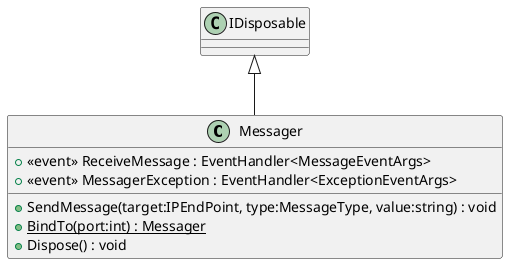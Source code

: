 @startuml
class Messager {
    +  <<event>> ReceiveMessage : EventHandler<MessageEventArgs> 
    +  <<event>> MessagerException : EventHandler<ExceptionEventArgs> 
    + SendMessage(target:IPEndPoint, type:MessageType, value:string) : void
    + {static} BindTo(port:int) : Messager
    + Dispose() : void
}
IDisposable <|-- Messager
@enduml
